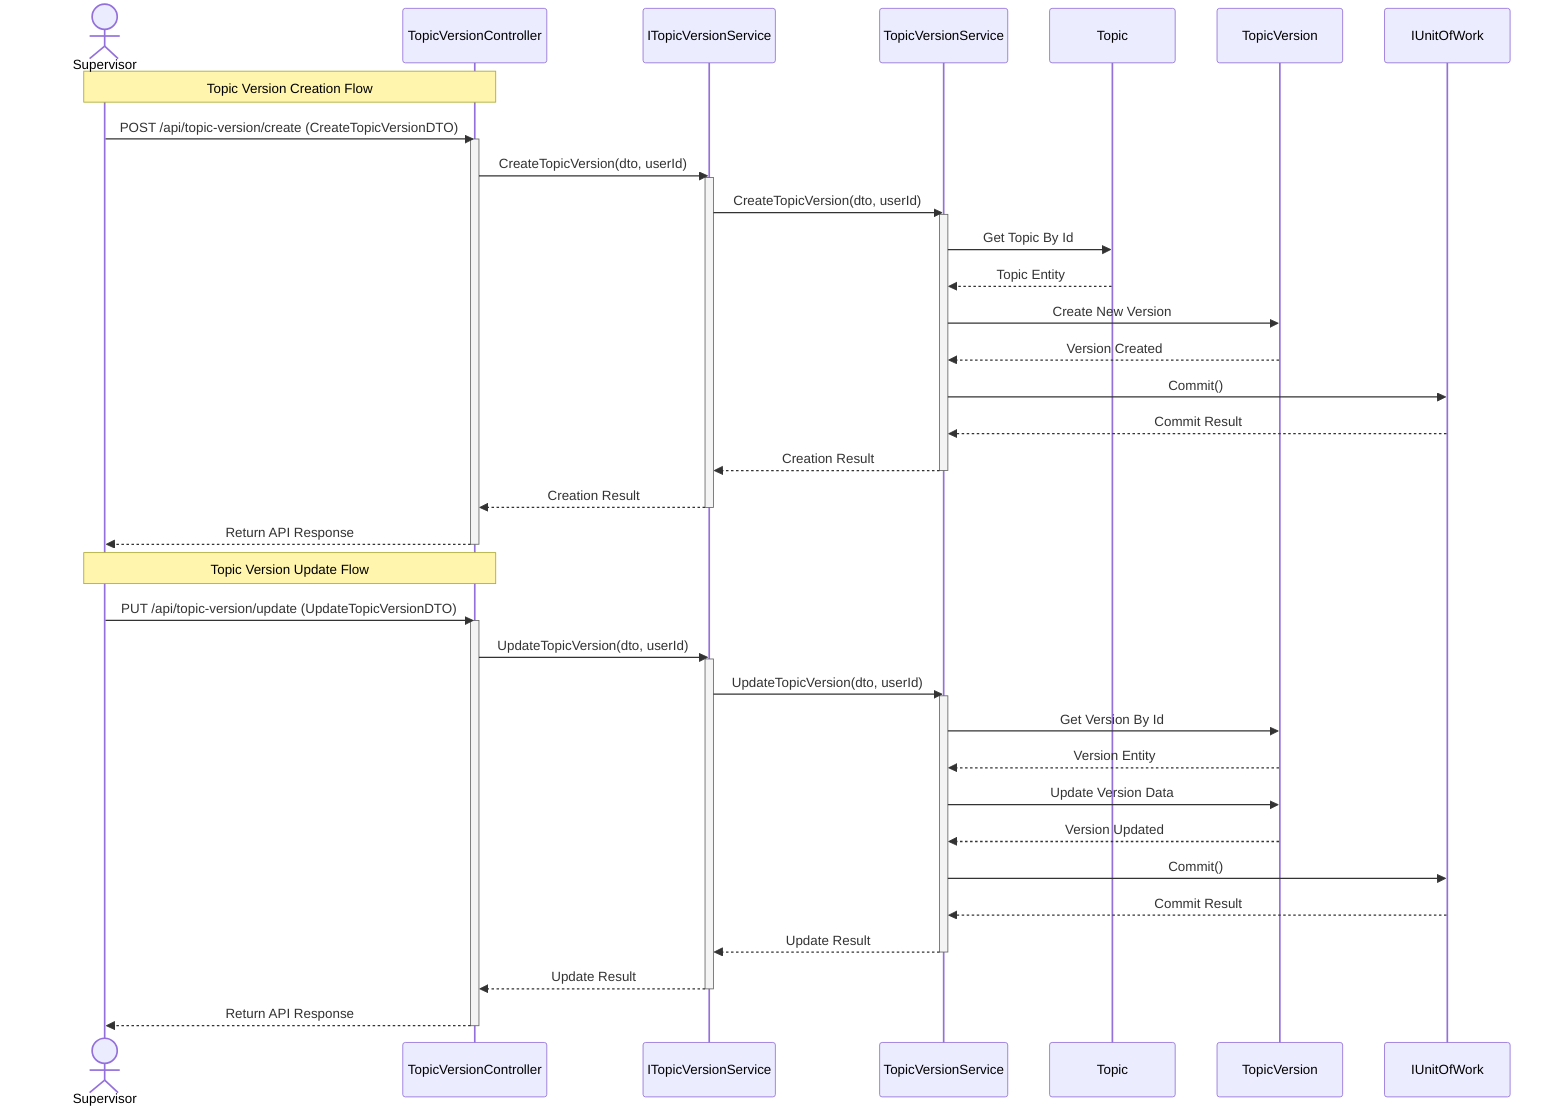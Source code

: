 sequenceDiagram
    actor Supervisor
    participant TopicVersionController
    participant ITopicVersionService
    participant TopicVersionService
    participant Topic
    participant TopicVersion
    participant IUnitOfWork

    Note over Supervisor, TopicVersionController: Topic Version Creation Flow
    Supervisor->>TopicVersionController: POST /api/topic-version/create (CreateTopicVersionDTO)
    activate TopicVersionController
    TopicVersionController->>ITopicVersionService: CreateTopicVersion(dto, userId)
    activate ITopicVersionService
    ITopicVersionService->>TopicVersionService: CreateTopicVersion(dto, userId)
    activate TopicVersionService
    TopicVersionService->>Topic: Get Topic By Id
    Topic-->>TopicVersionService: Topic Entity
    TopicVersionService->>TopicVersion: Create New Version
    TopicVersion-->>TopicVersionService: Version Created
    TopicVersionService->>IUnitOfWork: Commit()
    IUnitOfWork-->>TopicVersionService: Commit Result
    TopicVersionService-->>ITopicVersionService: Creation Result
    deactivate TopicVersionService
    ITopicVersionService-->>TopicVersionController: Creation Result
    deactivate ITopicVersionService
    TopicVersionController-->>Supervisor: Return API Response
    deactivate TopicVersionController

    Note over Supervisor, TopicVersionController: Topic Version Update Flow
    Supervisor->>TopicVersionController: PUT /api/topic-version/update (UpdateTopicVersionDTO)
    activate TopicVersionController
    TopicVersionController->>ITopicVersionService: UpdateTopicVersion(dto, userId)
    activate ITopicVersionService
    ITopicVersionService->>TopicVersionService: UpdateTopicVersion(dto, userId)
    activate TopicVersionService
    TopicVersionService->>TopicVersion: Get Version By Id
    TopicVersion-->>TopicVersionService: Version Entity
    TopicVersionService->>TopicVersion: Update Version Data
    TopicVersion-->>TopicVersionService: Version Updated
    TopicVersionService->>IUnitOfWork: Commit()
    IUnitOfWork-->>TopicVersionService: Commit Result
    TopicVersionService-->>ITopicVersionService: Update Result
    deactivate TopicVersionService
    ITopicVersionService-->>TopicVersionController: Update Result
    deactivate ITopicVersionService
    TopicVersionController-->>Supervisor: Return API Response
    deactivate TopicVersionController